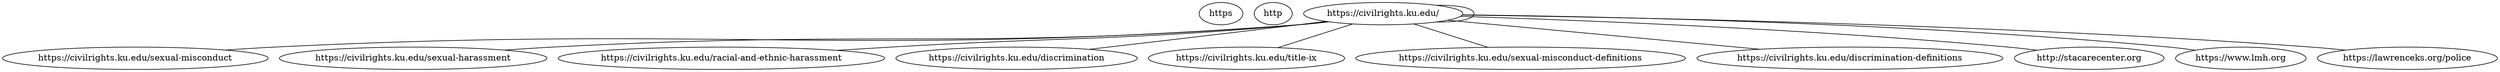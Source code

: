 graph  {
https [child_link="['https://civilrights.ku.edu/', 'https://civilrights.ku.edu/sexual-misconduct', 'https://civilrights.ku.edu/sexual-harassment', 'https://civilrights.ku.edu/racial-and-ethnic-harassment', 'https://civilrights.ku.edu/discrimination', 'https://civilrights.ku.edu/title-ix', 'https://civilrights.ku.edu/sexual-misconduct-definitions', 'https://civilrights.ku.edu/discrimination-definitions', 'https://civilrights.ku.edu/', 'http://stacarecenter.org', 'https://www.lmh.org', 'https://lawrenceks.org/police']", data="b'\nHome | Office of Civil Rights & Title IX\nSkip to main content\nThe University of Kansas\nMENU\nlink to menu page\nTHE UNIVERSITY  of  KANSAS\nFormerly the Office of Institutional Opportunity & Access\nOffice of Civil Rights & Title IX\nmyKU\nEmail\nCanvas\nEnroll & Pay\nClose\nSearch this unit\nStart search\nSubmit Search\nMain navigation\nHome\nHow Can We Help?\nSelect to follow link\nSexual Misconduct\nSexual Harassment\nRacial & Ethnic Harassment\nDiscrimination\nRetaliation\nComplaint Process\nSelect to follow link\nComplaint Process Overview\nReporting an Incident\nConfidentiality\nComplaint Resolution Process\nComplaint Evaluation & Investigation\nComplaint Appeals\nWhat is Title IX?\nClery Act\nSelect to follow link\nClery Act Overview\nClery Act FAQs\nSafety Programs Notification\nReport a Crime\nClery Act Crime Definitions\nStaff\nResources\nSelect to follow link\nTraining\nHelp and Support\nPolicies\nSexual Misconduct Definitions\nDiscrimination Definitions\nAbout Us\nContact\nInfo for\nProspective Students\nCurrent Students\nAlumni\nDegree Programs\nmyKU\nEmail\nCanvas\nEnroll & Pay\nTHE UNIVERSITY  of  KANSAS\nUniversity of Kansas logo\nFormerly the Office of Institutional Opportunity & Access\nOffice of Civil Rights & Title IX\nMenu\nlink to menu page\nSearch this unit\nStart search\nSubmit Search\nSafety and Well-being for all Members of the KU Community\nWe are committed to being an institution that is free from discrimination, harassment, sexual misconduct, sexual violence and retaliation.\nReport an Incident\nWhether against you or someone else, report incidents of sexual misconduct, discrimination, harassment, dating/domestic violence, stalking or retaliation.\nReport an Incident\nAdditional Resources\nSexual Trauma & Abuse Support\nWatkins Health Services\nKU Public Safety\nHeadquarters Crisis Center\nLawrence Memorial Hospital\nLawrence Police Department\nKU Ombuds Office\nCampus Partners\nWatkins Health Services\nSelect to follow link\nOffice of Public Safety\nSelect to follow link\nCounseling & Psychological Services\nSelect to follow link\nOffice of Student Affairs\nSelect to follow link\nOmbuds Office\nSelect to follow link\nHuman Resource Management\nSelect to follow link\nOffice of Student Conduct & Community Standards\nSelect to follow link\nADA Resource Center for Equity & Accessibility\nSelect to follow link\nEngage with us on Twitter\nTwitter\nDole Human Development Center, room 1082\n1000 Sunnyside Ave.\nLawrence, KS 66045\nBus Routes: 27, 41, 42\ncivilrights@ku.edu\n785-864-6414\ntwitter\nStudent Conduct & Community Standards\nHuman Resource Managment\nADA Resource Center for Equity & Accessibility\nOffice of Student Affairs\nOmbuds Office\nVisit KU\nApply\nGive\nNews\nEvents\nCareers\nAlumni\nNondiscrimination statement\nAccessibility|\nWebsite support|\nCMS login\n\xc2\xa9 2023 The University of Kansas\nThe University of Kansas is a public institution governed by the Kansas Board of Regents.'"];
https [child_link="['https://civilrights.ku.edu/', 'https://civilrights.ku.edu/sexual-misconduct', 'https://civilrights.ku.edu/sexual-harassment', 'https://civilrights.ku.edu/racial-and-ethnic-harassment', 'https://civilrights.ku.edu/discrimination', 'https://civilrights.ku.edu/title-ix', 'https://civilrights.ku.edu/sexual-misconduct-definitions', 'https://civilrights.ku.edu/discrimination-definitions', 'https://civilrights.ku.edu/', 'https://civilrights.ku.edu/file-ku-report', 'http://stacarecenter.org', 'https://www.lmh.org', 'https://lawrenceks.org/police']", data="b'\nSexual Misconduct | Office of Civil Rights & Title IX\nSkip to main content\nThe University of Kansas\nMENU\nlink to menu page\nTHE UNIVERSITY  of  KANSAS\nFormerly the Office of Institutional Opportunity & Access\nOffice of Civil Rights & Title IX\nmyKU\nEmail\nCanvas\nEnroll & Pay\nClose\nSearch this unit\nStart search\nSubmit Search\nMain navigation\nHome\nHow Can We Help?\nSelect to follow link\nSexual Misconduct\nSexual Harassment\nRacial & Ethnic Harassment\nDiscrimination\nRetaliation\nComplaint Process\nSelect to follow link\nComplaint Process Overview\nReporting an Incident\nConfidentiality\nComplaint Resolution Process\nComplaint Evaluation & Investigation\nComplaint Appeals\nWhat is Title IX?\nClery Act\nSelect to follow link\nClery Act Overview\nClery Act FAQs\nSafety Programs Notification\nReport a Crime\nClery Act Crime Definitions\nStaff\nResources\nSelect to follow link\nTraining\nHelp and Support\nPolicies\nSexual Misconduct Definitions\nDiscrimination Definitions\nAbout Us\nContact\nInfo for\nProspective Students\nCurrent Students\nAlumni\nDegree Programs\nmyKU\nEmail\nCanvas\nEnroll & Pay\nTHE UNIVERSITY  of  KANSAS\nUniversity of Kansas logo\nFormerly the Office of Institutional Opportunity & Access\nOffice of Civil Rights & Title IX\nMenu\nlink to menu page\nSearch this unit\nStart search\nSubmit Search\nHome\nHow Can We Help?\nSexual Misconduct\nSexual misconduct is an act of violence, whether physical or emotional. It is the use of power and control to harm and/or intimidate another person. Sexual misconduct includes but isn\'t limited to non-consensual sexual intercourse, non-consensual sexual contact, sexual harassment, sexual exploitation, dating/domestic violence and stalking.Sexual misconduct occurs when there is an absence of freely and clearly given consent. Consent is an affirmative \"yes,\" and not simply the absence of a \"no\" or \"stop.\" A person who is incapacitated by alcohol or drugs cannot give consent.Sexual misconduct violates university policy and codes of conduct, federal law (Title IX), and can be investigated and result in consequences regardless of or in addition to any external legal proceedings.(See the Definitions page for additional explanations of Sexual Misconduct.)Recommended Reporting Steps:If I have experienced sexual misconduct and/or sexual violence, we recommend that you consider the following steps:Seek medical attention.Contact an advocate.File an incident report with KU\'s Office of Civil Rights & Title IX.File a criminal complaint\xe2\x80\x8b.Seek additional resources and support.Talking with a KU Faculty or Staff MemberThose who experience sexual misconduct and/or sexual violence may feel more comfortable talking with someone they know. Please be aware before sharing incidents that nearly all KU faculty and staff are designated as mandatory reporters.This means they are required to report incidents of discrimination and sexual harassment, including sexual violence, to the Office of Civil Rights & Title IX.The following positions are not mandatory reporters and can keep your information confidential:CARE (Campus Assistance, Resource, and Education) Coordinator785-864-9255\xc2\xa0| care@ku.eduKU Counseling and Psychological Services (CAPS)785-864-2277\xc2\xa0| caps.ku.eduUniversity Ombuds785-864-7261 | ombuds@ku.edu\nReport Sexual Misconduct\nReport an incident\nRecommended Steps\nSeek medical attention\nContact and Advocate\nFile a KU incident report\nFile a criminal complaint\nSeek additional resources\nAdditional Support Resources\nSexual Trauma & Abuse Care Center\nSelect to follow link\nWathkins Health Services\nSelect to follow link\nKU Office of Public Safety\nSelect to follow link\nHeadquarters Crisis Center\nSelect to follow link\nLawrence Memorial Hospital\nSelect to follow link\nLawrence Police Department\nSelect to follow link\nDole Human Development Center, room 1082\n1000 Sunnyside Ave.\nLawrence, KS 66045\nBus Routes: 27, 41, 42\ncivilrights@ku.edu\n785-864-6414\ntwitter\nStudent Conduct & Community Standards\nHuman Resource Managment\nADA Resource Center for Equity & Accessibility\nOffice of Student Affairs\nOmbuds Office\nVisit KU\nApply\nGive\nNews\nEvents\nCareers\nAlumni\nNondiscrimination statement\nAccessibility|\nWebsite support|\nCMS login\n\xc2\xa9 2023 The University of Kansas\nThe University of Kansas is a public institution governed by the Kansas Board of Regents.'"];
https [child_link="['https://civilrights.ku.edu/', 'https://civilrights.ku.edu/sexual-misconduct', 'https://civilrights.ku.edu/sexual-harassment', 'https://civilrights.ku.edu/racial-and-ethnic-harassment', 'https://civilrights.ku.edu/discrimination', 'https://civilrights.ku.edu/title-ix', 'https://civilrights.ku.edu/sexual-misconduct-definitions', 'https://civilrights.ku.edu/discrimination-definitions', 'https://civilrights.ku.edu/', 'https://civilrights.ku.edu/sexual-misconduct']", data="b'\nSexual Harassment | Office of Civil Rights & Title IX\nSkip to main content\nThe University of Kansas\nMENU\nlink to menu page\nTHE UNIVERSITY  of  KANSAS\nFormerly the Office of Institutional Opportunity & Access\nOffice of Civil Rights & Title IX\nmyKU\nEmail\nCanvas\nEnroll & Pay\nClose\nSearch this unit\nStart search\nSubmit Search\nMain navigation\nHome\nHow Can We Help?\nSelect to follow link\nSexual Misconduct\nSexual Harassment\nRacial & Ethnic Harassment\nDiscrimination\nRetaliation\nComplaint Process\nSelect to follow link\nComplaint Process Overview\nReporting an Incident\nConfidentiality\nComplaint Resolution Process\nComplaint Evaluation & Investigation\nComplaint Appeals\nWhat is Title IX?\nClery Act\nSelect to follow link\nClery Act Overview\nClery Act FAQs\nSafety Programs Notification\nReport a Crime\nClery Act Crime Definitions\nStaff\nResources\nSelect to follow link\nTraining\nHelp and Support\nPolicies\nSexual Misconduct Definitions\nDiscrimination Definitions\nAbout Us\nContact\nInfo for\nProspective Students\nCurrent Students\nAlumni\nDegree Programs\nmyKU\nEmail\nCanvas\nEnroll & Pay\nTHE UNIVERSITY  of  KANSAS\nUniversity of Kansas logo\nFormerly the Office of Institutional Opportunity & Access\nOffice of Civil Rights & Title IX\nMenu\nlink to menu page\nSearch this unit\nStart search\nSubmit Search\nHome\nHow Can We Help?\nSexual Harassment\nSexual harassment is a form of sexual misconduct and includes physical contact, advances and comments in person, through an intermediary, by phone, text message, email, social media or other medium, that is:Unwelcome;Based on sex or gender stereotypes;And is so severe, pervasive and objectively offensive that it has the purpose or effect of substantially interfering with a person\xe2\x80\x99s academic performance, employment or equal opportunity to participate in or benefit from university programs or activities, or by creating an intimidating, hostile or offensive working or educational environment.\xc2\xa0\xc2\xa0Examples of Sexual HarassmentSexual harassment may include but is not limited to:Efforts to develop a romantic or sexual relationship.Commentary about an individual\xe2\x80\x99s body or sexual activities.Threatening to engage in the commission of an unwelcome sexual act with another person.Stalking or cyber-stalking.Engaging in indecent exposure, voyeurism or other invasion of personal privacy.Unwelcome physical touching or closeness.Jokes or teasing of a sexual nature based upon gender or sex stereotypes.Sexual violence.\nReport Sexual Harassment\nReport an incident\nGender-based Harassment\nUniversity policy and Title IX prohibit gender-based harassment, which may include acts of verbal, nonverbal, or physical aggression, intimidation, or hostility based on sex or sex-stereotyping, even if those acts do not involve conduct of a sexual nature.\nDole Human Development Center, room 1082\n1000 Sunnyside Ave.\nLawrence, KS 66045\nBus Routes: 27, 41, 42\ncivilrights@ku.edu\n785-864-6414\ntwitter\nStudent Conduct & Community Standards\nHuman Resource Managment\nADA Resource Center for Equity & Accessibility\nOffice of Student Affairs\nOmbuds Office\nVisit KU\nApply\nGive\nNews\nEvents\nCareers\nAlumni\nNondiscrimination statement\nAccessibility|\nWebsite support|\nCMS login\n\xc2\xa9 2023 The University of Kansas\nThe University of Kansas is a public institution governed by the Kansas Board of Regents.'"];
https [child_link="['https://civilrights.ku.edu/', 'https://civilrights.ku.edu/sexual-misconduct', 'https://civilrights.ku.edu/sexual-harassment', 'https://civilrights.ku.edu/racial-and-ethnic-harassment', 'https://civilrights.ku.edu/discrimination', 'https://civilrights.ku.edu/title-ix', 'https://civilrights.ku.edu/sexual-misconduct-definitions', 'https://civilrights.ku.edu/discrimination-definitions', 'https://civilrights.ku.edu/']", data="b'\nRacial and Ethnic Harassment | Office of Civil Rights & Title IX\nSkip to main content\nThe University of Kansas\nMENU\nlink to menu page\nTHE UNIVERSITY  of  KANSAS\nFormerly the Office of Institutional Opportunity & Access\nOffice of Civil Rights & Title IX\nmyKU\nEmail\nCanvas\nEnroll & Pay\nClose\nSearch this unit\nStart search\nSubmit Search\nMain navigation\nHome\nHow Can We Help?\nSelect to follow link\nSexual Misconduct\nSexual Harassment\nRacial & Ethnic Harassment\nDiscrimination\nRetaliation\nComplaint Process\nSelect to follow link\nComplaint Process Overview\nReporting an Incident\nConfidentiality\nComplaint Resolution Process\nComplaint Evaluation & Investigation\nComplaint Appeals\nWhat is Title IX?\nClery Act\nSelect to follow link\nClery Act Overview\nClery Act FAQs\nSafety Programs Notification\nReport a Crime\nClery Act Crime Definitions\nStaff\nResources\nSelect to follow link\nTraining\nHelp and Support\nPolicies\nSexual Misconduct Definitions\nDiscrimination Definitions\nAbout Us\nContact\nInfo for\nProspective Students\nCurrent Students\nAlumni\nDegree Programs\nmyKU\nEmail\nCanvas\nEnroll & Pay\nTHE UNIVERSITY  of  KANSAS\nUniversity of Kansas logo\nFormerly the Office of Institutional Opportunity & Access\nOffice of Civil Rights & Title IX\nMenu\nlink to menu page\nSearch this unit\nStart search\nSubmit Search\nHome\nHow Can We Help?\nRacial & Ethnic Harassment\nThe University of Kansas is committed to\xc2\xa0the full participation of historically marginalized groups, and providing an environment where individuals are free to develop intellectually, personally, professionally, and socially without intimidation or fear. Our programs, our campus community and our personal interactions must be free of racial or ethnic harassment and discrimination.Intimidation and harassment affect not only those who are the targets of the harassment, but also the entire community.What is Racial and Ethnic Harassment?Racial and ethnic harassment is a form of illegal discrimination and is contrary to the nature and mission of our institution. It may take many forms, from outright criminal acts (e.g., assault and battery, vandalism, or destruction of property) to anonymous, malicious intimidation.Whatever its form, racial and ethnic harassment is motivated by fear, ignorance or hatred of ethnic and cultural differences that are perceived as threatening to the offending party. Most frequently, this harassment is directed toward those persons with ethnic visibility, including Black, Indigenous and other people of color, people of Muslim or Jewish faith, and international students and scholars. Racial or ethnic harassment will not be tolerated in the university community..Anyone who has experienced or observed racial or ethnic harassment is encouraged to report the incident to the Office of Civil Rights & Title IX.State and Federal LawsIn addition to violating KU policy and our community standards, racial and ethnic harassment may violate state and federal laws, including:Civil Rights Act of 1964.\nReport Harassment\nReport an incident\nDole Human Development Center, room 1082\n1000 Sunnyside Ave.\nLawrence, KS 66045\nBus Routes: 27, 41, 42\ncivilrights@ku.edu\n785-864-6414\ntwitter\nStudent Conduct & Community Standards\nHuman Resource Managment\nADA Resource Center for Equity & Accessibility\nOffice of Student Affairs\nOmbuds Office\nVisit KU\nApply\nGive\nNews\nEvents\nCareers\nAlumni\nNondiscrimination statement\nAccessibility|\nWebsite support|\nCMS login\n\xc2\xa9 2023 The University of Kansas\nThe University of Kansas is a public institution governed by the Kansas Board of Regents.'"];
https [child_link="['https://civilrights.ku.edu/', 'https://civilrights.ku.edu/sexual-misconduct', 'https://civilrights.ku.edu/sexual-harassment', 'https://civilrights.ku.edu/racial-and-ethnic-harassment', 'https://civilrights.ku.edu/discrimination', 'https://civilrights.ku.edu/title-ix', 'https://civilrights.ku.edu/sexual-misconduct-definitions', 'https://civilrights.ku.edu/discrimination-definitions', 'https://civilrights.ku.edu/', 'https://civilrights.ku.edu/discrimination-definitions']", data="b\"\nDiscrimination | Office of Civil Rights & Title IX\nSkip to main content\nThe University of Kansas\nMENU\nlink to menu page\nTHE UNIVERSITY  of  KANSAS\nFormerly the Office of Institutional Opportunity & Access\nOffice of Civil Rights & Title IX\nmyKU\nEmail\nCanvas\nEnroll & Pay\nClose\nSearch this unit\nStart search\nSubmit Search\nMain navigation\nHome\nHow Can We Help?\nSelect to follow link\nSexual Misconduct\nSexual Harassment\nRacial & Ethnic Harassment\nDiscrimination\nRetaliation\nComplaint Process\nSelect to follow link\nComplaint Process Overview\nReporting an Incident\nConfidentiality\nComplaint Resolution Process\nComplaint Evaluation & Investigation\nComplaint Appeals\nWhat is Title IX?\nClery Act\nSelect to follow link\nClery Act Overview\nClery Act FAQs\nSafety Programs Notification\nReport a Crime\nClery Act Crime Definitions\nStaff\nResources\nSelect to follow link\nTraining\nHelp and Support\nPolicies\nSexual Misconduct Definitions\nDiscrimination Definitions\nAbout Us\nContact\nInfo for\nProspective Students\nCurrent Students\nAlumni\nDegree Programs\nmyKU\nEmail\nCanvas\nEnroll & Pay\nTHE UNIVERSITY  of  KANSAS\nUniversity of Kansas logo\nFormerly the Office of Institutional Opportunity & Access\nOffice of Civil Rights & Title IX\nMenu\nlink to menu page\nSearch this unit\nStart search\nSubmit Search\nHome\nHow Can We Help?\nDiscrimination\nThe University of Kansas is committed to diversity and multiculturalism, eliminating discrimination and creating a more democratic and inclusive community. To carry out the mission of this institution, the university community must provide and maintain a working and learning environment that fosters respect among all members of the community.What is Discrimination?Discrimination is treating someone differently based on a protected class. The University of Kansas prohibits discrimination on the basis of race, color, ethnicity, religion, sex, national origin, age, ancestry, disability, status as a veteran, sexual orientation, marital status, parental status, gender identity, gender expression and genetic information.KU's nondiscrimination policy extends to employment practices, conditions of employment, personnel actions and all educational programs and activities of the university and its affiliates. It also extends to any retaliatory actions by an individual and associates that may arise as a result of a discrimination complaint.(See the Discrimination Definitions page for additional explanation.)Anyone who has experienced or observed discrimination is encouraged to report the incident to the Office of Civil Rights & Title IX.State and Federal LawsIn addition to violating KU policy and our community standards, discrimination may violate state and federal laws, including:Titles VI and VII of the Civil Rights Act of 1964.Title IX of the Education Amendments of 1972.The Americans with Disabilities Act.Equal Pay Act of 1963.Age Discrimination in Employment Act of 1967.Age Discrimination Act of 1975.Executive Order 11246.Section 503 and 504 of the Rehabilitation Act of 1973.Vietnam Veterans Readjustment Assistance Act of 1974.Jobs for Veterans Act of 2002.Kansas Acts Against Discrimination.Other applicable civil rights and nondiscrimination statutes.\nReport Discrimination\nReport an incident\nDole Human Development Center, room 1082\n1000 Sunnyside Ave.\nLawrence, KS 66045\nBus Routes: 27, 41, 42\ncivilrights@ku.edu\n785-864-6414\ntwitter\nStudent Conduct & Community Standards\nHuman Resource Managment\nADA Resource Center for Equity & Accessibility\nOffice of Student Affairs\nOmbuds Office\nVisit KU\nApply\nGive\nNews\nEvents\nCareers\nAlumni\nNondiscrimination statement\nAccessibility|\nWebsite support|\nCMS login\n\xc2\xa9 2023 The University of Kansas\nThe University of Kansas is a public institution governed by the Kansas Board of Regents.\""];
https [child_link="['https://civilrights.ku.edu/', 'https://civilrights.ku.edu/sexual-misconduct', 'https://civilrights.ku.edu/sexual-harassment', 'https://civilrights.ku.edu/racial-and-ethnic-harassment', 'https://civilrights.ku.edu/discrimination', 'https://civilrights.ku.edu/title-ix', 'https://civilrights.ku.edu/sexual-misconduct-definitions', 'https://civilrights.ku.edu/discrimination-definitions', 'https://civilrights.ku.edu/']", data="b'\nTitle IX | Office of Civil Rights & Title IX\nSkip to main content\nThe University of Kansas\nMENU\nlink to menu page\nTHE UNIVERSITY  of  KANSAS\nFormerly the Office of Institutional Opportunity & Access\nOffice of Civil Rights & Title IX\nmyKU\nEmail\nCanvas\nEnroll & Pay\nClose\nSearch this unit\nStart search\nSubmit Search\nMain navigation\nHome\nHow Can We Help?\nSelect to follow link\nSexual Misconduct\nSexual Harassment\nRacial & Ethnic Harassment\nDiscrimination\nRetaliation\nComplaint Process\nSelect to follow link\nComplaint Process Overview\nReporting an Incident\nConfidentiality\nComplaint Resolution Process\nComplaint Evaluation & Investigation\nComplaint Appeals\nWhat is Title IX?\nClery Act\nSelect to follow link\nClery Act Overview\nClery Act FAQs\nSafety Programs Notification\nReport a Crime\nClery Act Crime Definitions\nStaff\nResources\nSelect to follow link\nTraining\nHelp and Support\nPolicies\nSexual Misconduct Definitions\nDiscrimination Definitions\nAbout Us\nContact\nInfo for\nProspective Students\nCurrent Students\nAlumni\nDegree Programs\nmyKU\nEmail\nCanvas\nEnroll & Pay\nTHE UNIVERSITY  of  KANSAS\nUniversity of Kansas logo\nFormerly the Office of Institutional Opportunity & Access\nOffice of Civil Rights & Title IX\nMenu\nlink to menu page\nSearch this unit\nStart search\nSubmit Search\nHome\nWhat is Title IX?\nTitle IX is a federal civil rights law that prohibits sex-based discrimination in any school or other education program that receives federal money. It was passed as part of the Education Amendments of 1972 and states:\"No person in the United States shall, on the basis of sex, be excluded from participation in, be denied the benefits of, or be subjected to discrimination under any education program or activity receiving Federal financial assistance.\"You may be familiar with Title IX in the context of athletics programs, but Title IX also prohibits sex-based discrimination that results from sexual misconduct (including sexual harassment), sexual violence (including sexual assault and domestic/dating/intimate partner violence) and stalking.What is Required of Schools?Title IX requires institutions of higher education to employ a Title IX Coordinator tasked with ensuring compliance and coordinating the investigative process. In addition, schools are required to have a published complaint resolution process that explains to a student, employee or third-party how to report an allegation of harassment or discrimination, list campus and community-based support resources for the parties involved in the investigation process, offer support measures for the parties involved in the investigation process, and explain possible disciplinary procedures.Title IX CoordinatorThe Title IX Coordinator is the individual designated by the university to coordinate the intitution\xe2\x80\x99s compliance with Title IX, including overseeing all sex discrimination complaints and identifying and addressing any patterns or systematic problems that arise during the review of such complaints. The Title IX Coordinator is also responsible for:Determining whether the complaint allegations are prohibited sexual misconduct, sexual assault, sexual violence, or stalking.Appointing an investigator to conduct a formal investigation.Ensuring reports and complaints are handled properly in a prompt and timely manner.Informing students, employees, and witnesses of their rights during a formal investigation and what campus and community support resources are available to them.Confirming that all parties have been notified of the Office of Civil Rights & Title IX\xe2\x80\x99s conclusion and the right to, and procedures for, an appeal, if applicable.Maintaining information and documentation related to the investigation in a secure manner, consistent with the university\'s obligations to disclose information as required by law.\nDole Human Development Center, room 1082\n1000 Sunnyside Ave.\nLawrence, KS 66045\nBus Routes: 27, 41, 42\ncivilrights@ku.edu\n785-864-6414\ntwitter\nStudent Conduct & Community Standards\nHuman Resource Managment\nADA Resource Center for Equity & Accessibility\nOffice of Student Affairs\nOmbuds Office\nVisit KU\nApply\nGive\nNews\nEvents\nCareers\nAlumni\nNondiscrimination statement\nAccessibility|\nWebsite support|\nCMS login\n\xc2\xa9 2023 The University of Kansas\nThe University of Kansas is a public institution governed by the Kansas Board of Regents.'"];
https [child_link="['https://civilrights.ku.edu/', 'https://civilrights.ku.edu/sexual-misconduct', 'https://civilrights.ku.edu/sexual-harassment', 'https://civilrights.ku.edu/racial-and-ethnic-harassment', 'https://civilrights.ku.edu/discrimination', 'https://civilrights.ku.edu/title-ix', 'https://civilrights.ku.edu/sexual-misconduct-definitions', 'https://civilrights.ku.edu/discrimination-definitions', 'https://civilrights.ku.edu/']", data="b\"\nSexual Misconduct Definitions | Office of Civil Rights & Title IX\nSkip to main content\nThe University of Kansas\nMENU\nlink to menu page\nTHE UNIVERSITY  of  KANSAS\nFormerly the Office of Institutional Opportunity & Access\nOffice of Civil Rights & Title IX\nmyKU\nEmail\nCanvas\nEnroll & Pay\nClose\nSearch this unit\nStart search\nSubmit Search\nMain navigation\nHome\nHow Can We Help?\nSelect to follow link\nSexual Misconduct\nSexual Harassment\nRacial & Ethnic Harassment\nDiscrimination\nRetaliation\nComplaint Process\nSelect to follow link\nComplaint Process Overview\nReporting an Incident\nConfidentiality\nComplaint Resolution Process\nComplaint Evaluation & Investigation\nComplaint Appeals\nWhat is Title IX?\nClery Act\nSelect to follow link\nClery Act Overview\nClery Act FAQs\nSafety Programs Notification\nReport a Crime\nClery Act Crime Definitions\nStaff\nResources\nSelect to follow link\nTraining\nHelp and Support\nPolicies\nSexual Misconduct Definitions\nDiscrimination Definitions\nAbout Us\nContact\nInfo for\nProspective Students\nCurrent Students\nAlumni\nDegree Programs\nmyKU\nEmail\nCanvas\nEnroll & Pay\nTHE UNIVERSITY  of  KANSAS\nUniversity of Kansas logo\nFormerly the Office of Institutional Opportunity & Access\nOffice of Civil Rights & Title IX\nMenu\nlink to menu page\nSearch this unit\nStart search\nSubmit Search\nHome\nResources\nSexual Misconduct Definitions\nDefinitions:DefinitionsTermDefinitionCoercionCoercion is the application of unreasonable pressure for sexual access.ConsentConsent is communicated, ongoing, and mutual. This means consent is gained through words or actions that show an active, knowing and voluntary agreement to engage in mutually agreed-upon sexual activity.It is the responsibility of the initiator, or the person who wants to engage in the specific sexual activity to make sure that the initiator has consent. Consent cannot be gained by force, by ignoring or acting without regard to the objections of another, or by taking advantage of the incapacitation of another, where the accused knows or reasonably should have known of such incapacitation. For example, a person who is intoxicated may not be capable of giving consent. Consent is also absent when the activity in question exceeds the scope of consent previously given or when the person from whom consent is sought is deemed incapable of giving consent under the law of the State of Kansas.A person always has the right to revoke Consent at any time during a sexual act. Consent to one act does not constitute consent to another act. Consent on a prior occasion does not constitute consent on a subsequent occasion. Silence, lack of resistance, or failure to say \xe2\x80\x9cno\xe2\x80\x9d does not imply consent.Dating ViolenceDating Violence is violence committed by a person:Who is or has been in a social relationship of a romantic or intimate nature with the victim; andWhere the existence of such a relationship will be determined based on a consideration of the following factors: (a) the length of the relationship; (b) the type of the relationship; and (c) the frequency of interaction between the persons involved in the relationship.Domestic ViolenceDomestic Violence is felony or misdemeanor crimes of violence committed by a current or former spouse or intimate partner of the victim, by a person with whom the victim shares a child in common, by a person who is co-habitating with or has co-habitated with the victim as a spouse or intimate partner, by a person similarly situated to a spouse of the victim under the domestic or family violence laws of Kansas, or by any other person against an adult or youth victim who is protected from that person\xe2\x80\x99s acts under the domestic or family violence laws of Kansas.ForceForce means physical force, threat, intimidation or coercion.IncapacitationIncapacitation means the physical and/or mental inability to make informed, rational judgments. Where alcohol and/or drugs are involved, incapacitation is defined with respect to how the alcohol or drugs consumed impact a person\xe2\x80\x99s decision-making capacity, awareness of consequences, and ability to make fully informed judgments.Sexual AssaultSexual Assault includes:Penetration or attempted penetration, no matter how slight, of the vagina or anus by the sexual organ of the other person, without the consent of the victim, including instances where the victim is incapable of giving consent because of age or because of temporary or permanent mental or physical incapacity.Oral or anal sexual intercourse with another person, without the consent of the victim, including instances where the victim is incapable of giving consent because of age or because of temporary or permanent mental or physical incapacity.Use of an object or instrument to unlawfully penetrate, however slightly, the genital or anal opening of the body of another person, without the consent of the victim, including instances where the victim is incapable of giving consent because of age or because of temporary or permanent mental or physical incapacity. An \xe2\x80\x9cobject\xe2\x80\x9d or \xe2\x80\x9cinstrument\xe2\x80\x9d is anything used by the offender other than the offender\xe2\x80\x99s genitalia.Touching of the private body parts of another person for the purpose of sexual gratification, without the consent of the victim, including instances where the victim is incapable of giving consent because of age or because of temporary or permanent mental or physical incapacity.Sexual intercourse between persons who are related to each other within the degrees wherein marriage is prohibited by law of the state where the sexual intercourse occurs.Sexual intercourse with a person who is under the statutory age of consent as defined by the law of the state where the sexual intercourse occurs.Sexual ExploitationSexual exploitation is abusing, gaining advantage of or benefiting from another person sexually without their consent. It includes but isn't limited to transmission of sexually inappropriate material, voyeurism, exposing your own or someone else's genitals or breasts, recording sexual activity, and any other sexual acts or activities without explicit consent.Sexual HarassmentSexual Harassment is conduct on the basis of sex (including sexual orientation, gender identity, and gender expression) that constitutes Quid Pro Quo Sexual Harassment, Hostile Environment Sexual Harassment, Sexual Assault, Domestic Violence, Dating Violence, or Stalking.Sexual Harassment - Hostile EnvironmentHostile Environment Sexual Harassment is unwelcome conduct (including physical, visual, audible, and electronic conduct) determined by a reasonable person to be so severe, pervasive, and objectively offensive that it effectively denies a person access to the University\xe2\x80\x99s education programs and activities. Hostile Environment Sexual Harassment may include, but is not limited to:Unwelcome efforts to develop a romantic or sexual relationship.Unwelcome commentary about an individual\xe2\x80\x99s body or sexual activities.Threatening to engage in the commission of an unwelcome sexual act with another person.Engaging in indecent exposure, voyeurism, or other invasion of personal privacy.Unwelcome physical touching or closeness that does not rise to the level of Sexual Assault.Unwelcome jokes or teasing of a sexual nature or based upon sex stereotypes, including stereotypes based on sexual orientation, gender identity, and gender expression.Sexual Harassment - Quid Pro QuoQuid Pro Quo Sexual Harassment is an employee of the university conditioning the provision of an aid, benefit, or service of the university on an individual\xe2\x80\x99s participation in unwelcome sexual contact.StalkingStalking is engaging in a course of conduct directed at a specific person that would cause a reasonable person to:Fear for their safety or the safety of others, orSuffer substantial emotional distress.For the purpose of this definition, the following terms have the described meaning:Course of Conduct means two or more acts, including, but not limited to, acts in which the stalker directly, indirectly, or through third parties by any action, method, device, or means, follows monitors, observes, surveils, threatens, or communicates to or about a person, or interferes with a person\xe2\x80\x99s property.Reasonable Person means a reasonable person under similar circumstances and with similar identities to the victim.Substantial emotional distress means significant mental suffering or anguish that may, but does not necessarily, require medical or other professional treatment or counseling.\nDole Human Development Center, room 1082\n1000 Sunnyside Ave.\nLawrence, KS 66045\nBus Routes: 27, 41, 42\ncivilrights@ku.edu\n785-864-6414\ntwitter\nStudent Conduct & Community Standards\nHuman Resource Managment\nADA Resource Center for Equity & Accessibility\nOffice of Student Affairs\nOmbuds Office\nVisit KU\nApply\nGive\nNews\nEvents\nCareers\nAlumni\nNondiscrimination statement\nAccessibility|\nWebsite support|\nCMS login\n\xc2\xa9 2023 The University of Kansas\nThe University of Kansas is a public institution governed by the Kansas Board of Regents.\""];
https [child_link="['https://civilrights.ku.edu/', 'https://civilrights.ku.edu/sexual-misconduct', 'https://civilrights.ku.edu/sexual-harassment', 'https://civilrights.ku.edu/racial-and-ethnic-harassment', 'https://civilrights.ku.edu/discrimination', 'https://civilrights.ku.edu/title-ix', 'https://civilrights.ku.edu/sexual-misconduct-definitions', 'https://civilrights.ku.edu/discrimination-definitions', 'https://civilrights.ku.edu/']", data="b\"\nDiscrimination Definitions | Office of Civil Rights & Title IX\nSkip to main content\nThe University of Kansas\nMENU\nlink to menu page\nTHE UNIVERSITY  of  KANSAS\nFormerly the Office of Institutional Opportunity & Access\nOffice of Civil Rights & Title IX\nmyKU\nEmail\nCanvas\nEnroll & Pay\nClose\nSearch this unit\nStart search\nSubmit Search\nMain navigation\nHome\nHow Can We Help?\nSelect to follow link\nSexual Misconduct\nSexual Harassment\nRacial & Ethnic Harassment\nDiscrimination\nRetaliation\nComplaint Process\nSelect to follow link\nComplaint Process Overview\nReporting an Incident\nConfidentiality\nComplaint Resolution Process\nComplaint Evaluation & Investigation\nComplaint Appeals\nWhat is Title IX?\nClery Act\nSelect to follow link\nClery Act Overview\nClery Act FAQs\nSafety Programs Notification\nReport a Crime\nClery Act Crime Definitions\nStaff\nResources\nSelect to follow link\nTraining\nHelp and Support\nPolicies\nSexual Misconduct Definitions\nDiscrimination Definitions\nAbout Us\nContact\nInfo for\nProspective Students\nCurrent Students\nAlumni\nDegree Programs\nmyKU\nEmail\nCanvas\nEnroll & Pay\nTHE UNIVERSITY  of  KANSAS\nUniversity of Kansas logo\nFormerly the Office of Institutional Opportunity & Access\nOffice of Civil Rights & Title IX\nMenu\nlink to menu page\nSearch this unit\nStart search\nSubmit Search\nHome\nResources\nDiscrimination Definitions\nDefinitionsDefinitionsTermDefinitionAgeAge discrimination occurs when an applicant, employee, or student is treated adversely because of their age.\xc2\xa0AncestryAncestry discrimination occurs when an applicant, employee, or student is treated adversely because of their country, nation, tribe or other identifiable group of people from which a person descends.\xc2\xa0 It can also refer to common physical, cultural or linguistic characteristics of an individual's ancestors.DisabilityDisability discrimination involves treating an applicant, employee, or student adversely because of their disability.A student or employee is disabled if:They have a physical or mental condition that substantially limits one or more major life activities;They have a record of a disability; andThey are regarded as having a disability.EthnicityEthnicity discrimination involves treating a group or a member of that group\xc2\xa0unfavorably because of their\xc2\xa0present or past lineage and genealogy, including national origin and\xc2\xa0race/color.\xc2\xa0 Discrimination based on a person's ethnicity\xc2\xa0can also involve treating people unfavorably because of who they are related to or\xc2\xa0married to or their connection with ethnic organizations or groups.Gender ExpressionGender expression discrimination involves adverse treatment of a person\xc2\xa0(an applicant, staff, an\xc2\xa0employee, faculty member,\xc2\xa0or student)\xc2\xa0because of\xc2\xa0the way that person\xc2\xa0chooses to express their sexual identity and often involves expressions related to an individual's femininity, masculinity\xc2\xa0or androgyny.Gender expression is external and socially perceived. Gender expression refers to\xc2\xa0external characteristics and behaviors that are socially defined as either masculine or feminine.\xc2\xa0 Manifestations of gender expression are found\xc2\xa0in dress, mannerisms, speech patterns, societal preferences and norms\xc2\xa0and in other social interactions.Gender IdentityGender identity discrimination involves treating a person (an applicant, an\xc2\xa0employee, faculty member,\xc2\xa0or student) unfavorably because of a person'ssenseofbeingmaleorfemale,resultingfromacombinationofgeneticandenvironmentalinfluences. Gender identity\xc2\xa0is a self-concept or self-identity made by that individual\xc2\xa0person.Genetic InformationGenetic information discrimination involves treating\xc2\xa0an applicant, staff,\xc2\xa0faculty member, or student unfavorably because of information about an individual\xe2\x80\x99s genetic tests and/or the genetic tests of an individual\xe2\x80\x99s family members, as well as information about the manifestation of a disease or disorder in an individual or their\xc2\xa0family members (i.e. family medical history). Family medical history is included in the definition of genetic information because it is often used to determine whether someone has an increased risk of getting a disease, disorder, or condition in the future. Genetic information also includes an individual's request for, or receipt of, genetic services, or the participation in clinical research that includes genetic services by the individual or a family member of the individual, and the genetic information of a fetus carried by an individual or by a pregnant woman who is a family member of the individual and the genetic information of any embryo legally held by the individual or family member using assisted reproductive technology.Marital StatusMarital Statusdiscrimination involves treating\xc2\xa0an applicant, staff employee, faculty member,\xc2\xa0or student unfavorably with regards to the institution\xc2\xa0of marriage.\xc2\xa0National OriginNational origindiscrimination involves treating an applicant, staff employee, faculty member,\xc2\xa0or student unfavorably because they are from a particular country or part of the world, because of ethnicity or accent, or because they appear to be of a certain ethnic background (even if they are not).\xc2\xa0 National origin discrimination also\xc2\xa0involves treating people unfavorably because they are married to or associated with a person of a certain national origin or because of their connection with an ethnic organization or group.\xc2\xa0 Discrimination can occur when the victim and the person who inflicted the discrimination are the same national origin.Parental StatusParental statusdiscrimination involves treating\xc2\xa0an applicant, staff employee, faculty member, or student unfavorably for being the\xc2\xa0parents\xc2\xa0of young children,\xc2\xa0caring for elderly parents and sick significant others.\xc2\xa0 This also includes violations of the Pregnancy Discrimination Act (PDA) which forbids\xc2\xa0treating a woman unfavorably because of pregnancy, childbirth, or a medical condition related to pregnancy or childbirth; when it comes to any aspect of employment, including hiring, firing, pay, job assignments, promotions, layoff, training, fringe benefits, such as leave and health insurance, and any other term or condition of employment.PregnancyPregnancy discrimination means treating an applicant, employee, or student adversely because of pregnancy, childbirth, or related medical conditions.\xc2\xa0\xc2\xa0Race/ ColorRace/colordiscrimination involves treating an applicant, staff employee, faculty member, or student less favorably because they are of a certain race or because of personal characteristics associated with race (such as hair texture, skin color, or certain facial features). Color discrimination involves treating someone unfavorably because of skin color complexion.\xc2\xa0 Race/color discrimination also can involve treating someone unfavorably because the person is married to or associated with a person of a certain race or color or because of a person\xe2\x80\x99s connection with a race-based organization or group, or an organization or group that is generally associated with people of a certain color.\xc2\xa0 Discrimination can occur when the victim and the person who inflicted the discrimination are the same race or color.ReligionReligious discrimination means treating an applicant, employee, or student adversely because of their religious beliefs.\xc2\xa0 This protection not only applies to people who belong to traditional, organized religions, but also others who have sincerely held religious, ethical or moral beliefs.\xc2\xa0Religious discrimination can also involve treating someone differently because that person is married to or associated with an individual of a particular religion or because of their connection with a religious organization or group.SexSex discrimination means treating an applicant, employee, or student adversely because of that person\xe2\x80\x99s sex.\xc2\xa0 Sexual harassment and sexual assault are forms of sex discrimination.Sexual OrientationSexual orientation discrimination means treating an applicant, employee, or student adversely because of that person's sexual orientation (gay, lesbian, bisexual, pansexual etc.) or because that person is perceived to be gay, lesbian, bisexual, pansexual, etc.Veteran StatusVeteran status discrimination involves treating an applicant, employee, or student adversely because of past, present, or future affiliation with a branch of the Armed Services of the United States to include all active, reserve, and guard components.\nDole Human Development Center, room 1082\n1000 Sunnyside Ave.\nLawrence, KS 66045\nBus Routes: 27, 41, 42\ncivilrights@ku.edu\n785-864-6414\ntwitter\nStudent Conduct & Community Standards\nHuman Resource Managment\nADA Resource Center for Equity & Accessibility\nOffice of Student Affairs\nOmbuds Office\nVisit KU\nApply\nGive\nNews\nEvents\nCareers\nAlumni\nNondiscrimination statement\nAccessibility|\nWebsite support|\nCMS login\n\xc2\xa9 2023 The University of Kansas\nThe University of Kansas is a public institution governed by the Kansas Board of Regents.\""];
http [child_link="['http://stacarecenter.org/campus']", data="b'\nThe Sexual Trauma & Abuse Care Center \xe2\x80\x93 The Sexual Trauma & Abuse Care Center promotes a culture of consent while providing 24/7 support to anyone affected by sexual trauma and abuse in Douglas, Franklin, and Jefferson Counties.\n24/7 Hotline: 785-843-8985\nEXIT NOW >>\nMenu\nAbout Us\nAbout Us\nMeet Our Team\nContact Us\nAfter an Assault\nAfter an Assault\nGoing to the Hospital\nReporting & Protection Orders\nFrequently Asked Questions\nServices\nServices\n24/7 Advocacy & Response\nTherapy & Support Groups\nOrdinance & SafeBar Alliance\nSafeBar Alliance\nPrevention & Education\nVolunteer\nVolunteer\nGreensheet\nResources\nResources\nCampus Sexual Assault\nHandouts & Downloads\nEn Espa\xc3\xb1ol\nDonate\nTickets on sale NOW !STA CARE Center main office NEW LOCATION  @330 Maine Street Lawrence , Kansas 66044 .  Walk ins are welcome !\nCOUNSELING\nFree trauma-focused individual therapy & support groups.\nADVOCACY & RESPONSE\n785-843-8985\n24/7 support by trained advocates.\nEDUCATION\nEducation, awareness & training for groups of all ages and genders.\nAnswering the call since 1972.\nStarted in 1972 as the first rape crisis center in Kansas, The Sexual Trauma & Abuse Care Center promotes a culture of consent while providing 24/7 support to people of all ages and genders affected by sexual trauma & abuse in Douglas, Franklin, and Jefferson Counties.\nResources View our national, community, and campus resources by visiting our Resources Page.\nOskaloosa & Ottawa offices Check out information about our offices in Oskaloosa & Ottawa by visiting our Contact page. Advocates and Therapists are able to meet with you by appointment to make sure you get the support and care that you deserve.\n24/7 Support: 785-843-8985\nLawrence Office\nWalk-ins welcome\n330 Maine Street\nLawrence, KS 66044\n(Across from the hospital)\nFranklin County\n401 S Main Street\nSuite 104\nOttawa, KS 66067\nJefferson County\n313 Jefferson Street\nOskaloosa, KS 66066\n\xc2\xa9 The Sexual Trauma & Abuse Care Center 2021'"];
https [child_link="[]", data="b'\nAccess Denied\nAccess Denied\nYou don\'t have permission to access \"http://www.lmh.org/\" on this server.\nReference #18.7b74d68.1699383525.94ba5b9'"];
https [child_link="[]", data="b'\n403 Forbidden\n403 Forbidden\nnginx'"];
"https://civilrights.ku.edu/" -- "https://civilrights.ku.edu/";
"https://civilrights.ku.edu/" -- "https://civilrights.ku.edu/sexual-misconduct";
"https://civilrights.ku.edu/" -- "https://civilrights.ku.edu/sexual-harassment";
"https://civilrights.ku.edu/" -- "https://civilrights.ku.edu/racial-and-ethnic-harassment";
"https://civilrights.ku.edu/" -- "https://civilrights.ku.edu/discrimination";
"https://civilrights.ku.edu/" -- "https://civilrights.ku.edu/title-ix";
"https://civilrights.ku.edu/" -- "https://civilrights.ku.edu/sexual-misconduct-definitions";
"https://civilrights.ku.edu/" -- "https://civilrights.ku.edu/discrimination-definitions";
"https://civilrights.ku.edu/" -- "http://stacarecenter.org";
"https://civilrights.ku.edu/" -- "https://www.lmh.org";
"https://civilrights.ku.edu/" -- "https://lawrenceks.org/police";
}
